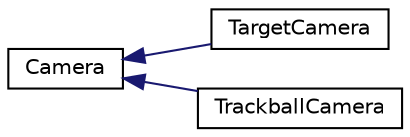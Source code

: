 digraph "Graphical Class Hierarchy"
{
  edge [fontname="Helvetica",fontsize="10",labelfontname="Helvetica",labelfontsize="10"];
  node [fontname="Helvetica",fontsize="10",shape=record];
  rankdir="LR";
  Node1 [label="Camera",height=0.2,width=0.4,color="black", fillcolor="white", style="filled",URL="$class_camera.html"];
  Node1 -> Node2 [dir="back",color="midnightblue",fontsize="10",style="solid",fontname="Helvetica"];
  Node2 [label="TargetCamera",height=0.2,width=0.4,color="black", fillcolor="white", style="filled",URL="$class_target_camera.html"];
  Node1 -> Node3 [dir="back",color="midnightblue",fontsize="10",style="solid",fontname="Helvetica"];
  Node3 [label="TrackballCamera",height=0.2,width=0.4,color="black", fillcolor="white", style="filled",URL="$class_trackball_camera.html"];
}
